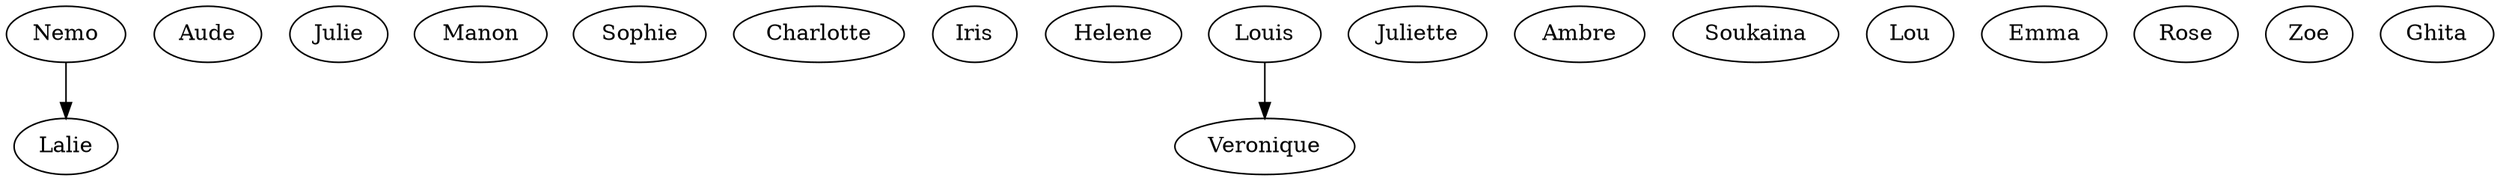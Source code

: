 strict digraph G {
  Nemo;
  Lalie;
  Aude;
  Aude;
  Julie;
  Manon;
  Sophie;
  Charlotte;
  Iris;
  Helene;
  Helene;
  Veronique;
  Juliette;
  Ambre;
  Soukaina;
  Soukaina;
  Iris;
  Louis;
  Lou;
  Veronique;
  Emma;
  Lalie;
  Rose;
  Zoe;
  Aude;
  Ghita;
  Lalie;
  Ambre;
  Zoe;
  Aude;
  Nemo -> Lalie;
  Louis -> Veronique;
}
